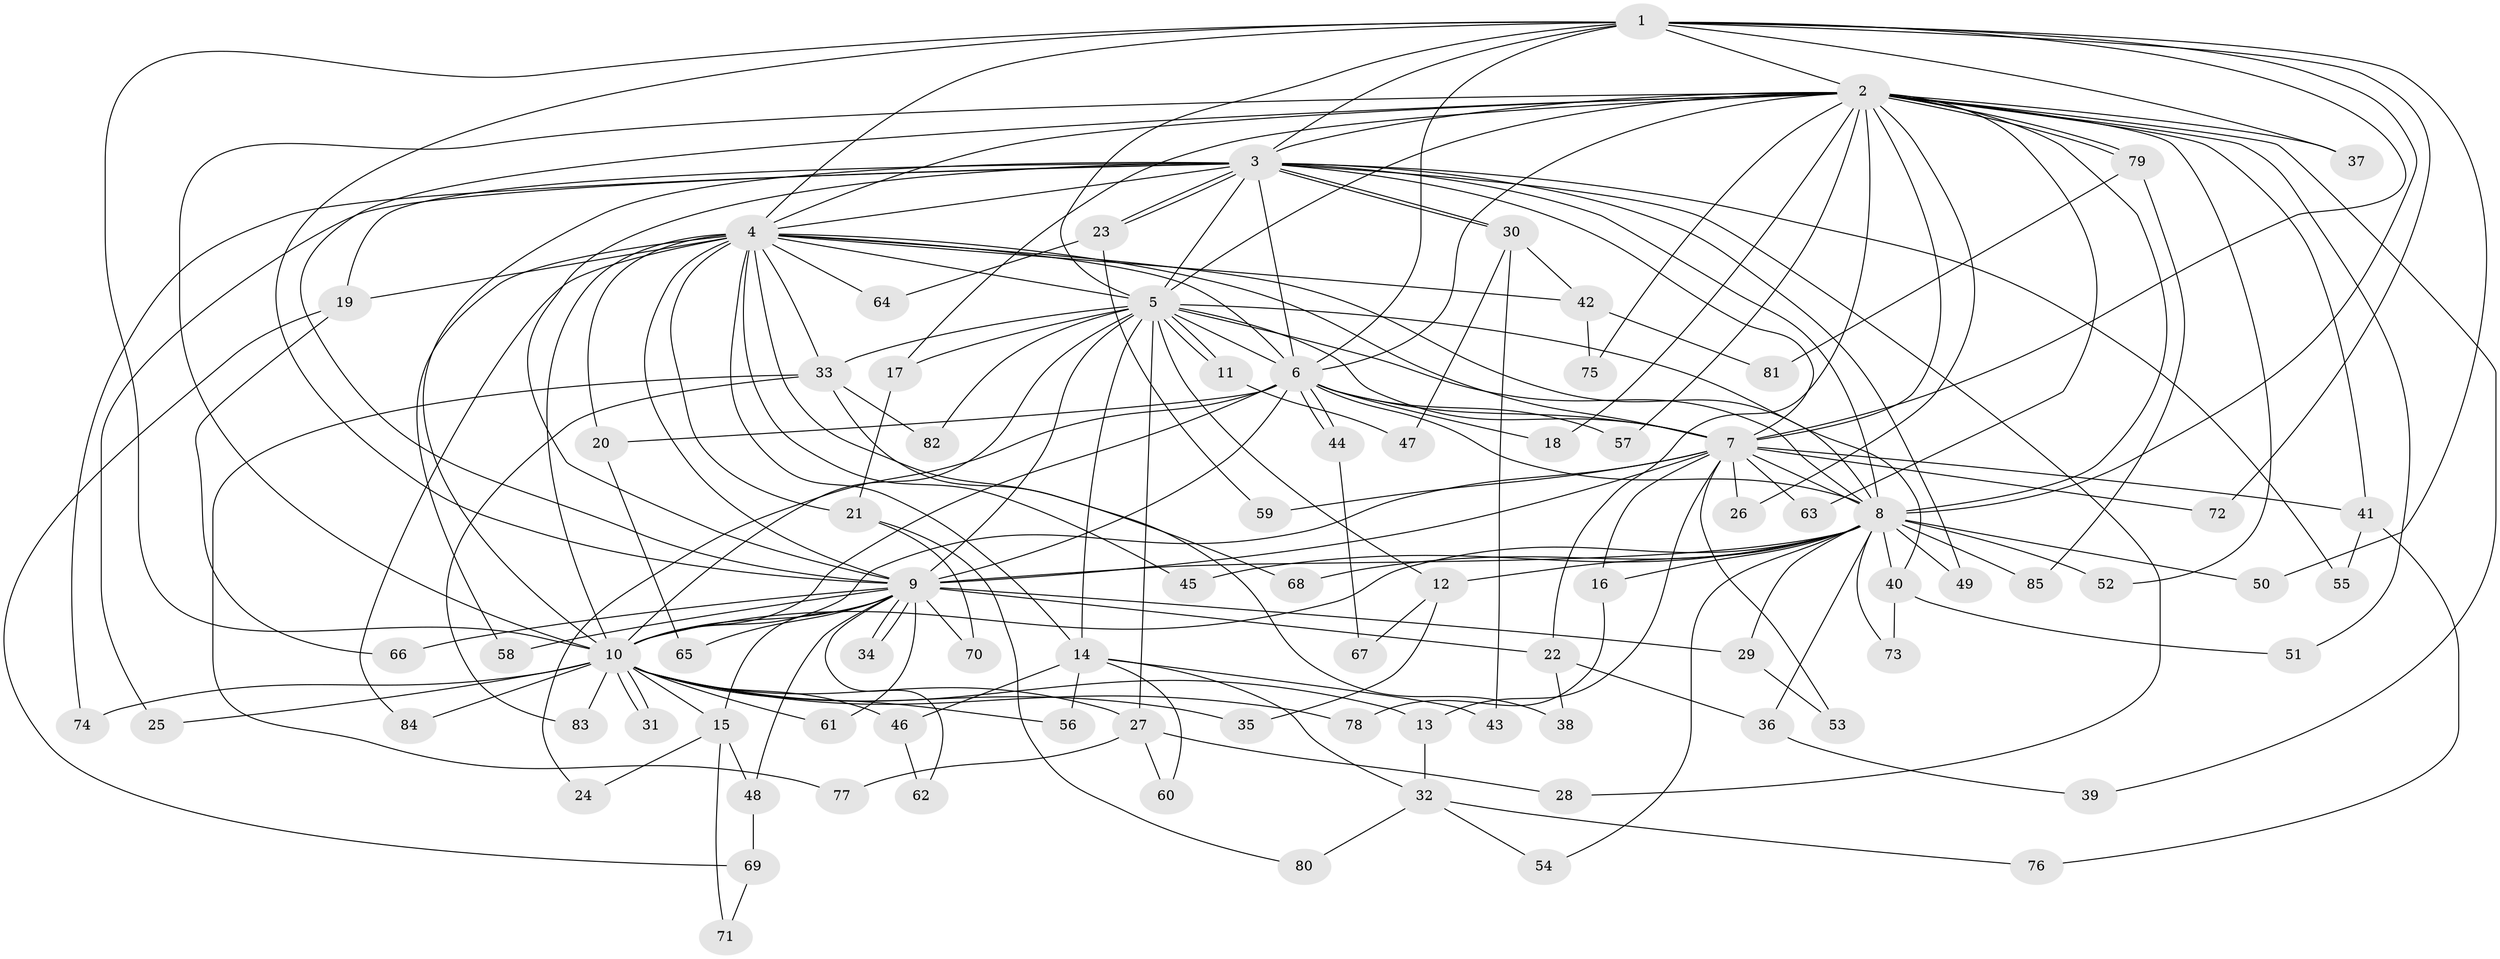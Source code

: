 // Generated by graph-tools (version 1.1) at 2025/01/03/09/25 03:01:34]
// undirected, 85 vertices, 195 edges
graph export_dot {
graph [start="1"]
  node [color=gray90,style=filled];
  1;
  2;
  3;
  4;
  5;
  6;
  7;
  8;
  9;
  10;
  11;
  12;
  13;
  14;
  15;
  16;
  17;
  18;
  19;
  20;
  21;
  22;
  23;
  24;
  25;
  26;
  27;
  28;
  29;
  30;
  31;
  32;
  33;
  34;
  35;
  36;
  37;
  38;
  39;
  40;
  41;
  42;
  43;
  44;
  45;
  46;
  47;
  48;
  49;
  50;
  51;
  52;
  53;
  54;
  55;
  56;
  57;
  58;
  59;
  60;
  61;
  62;
  63;
  64;
  65;
  66;
  67;
  68;
  69;
  70;
  71;
  72;
  73;
  74;
  75;
  76;
  77;
  78;
  79;
  80;
  81;
  82;
  83;
  84;
  85;
  1 -- 2;
  1 -- 3;
  1 -- 4;
  1 -- 5;
  1 -- 6;
  1 -- 7;
  1 -- 8;
  1 -- 9;
  1 -- 10;
  1 -- 37;
  1 -- 50;
  1 -- 72;
  2 -- 3;
  2 -- 4;
  2 -- 5;
  2 -- 6;
  2 -- 7;
  2 -- 8;
  2 -- 9;
  2 -- 10;
  2 -- 17;
  2 -- 18;
  2 -- 22;
  2 -- 26;
  2 -- 37;
  2 -- 39;
  2 -- 41;
  2 -- 51;
  2 -- 52;
  2 -- 57;
  2 -- 63;
  2 -- 75;
  2 -- 79;
  2 -- 79;
  3 -- 4;
  3 -- 5;
  3 -- 6;
  3 -- 7;
  3 -- 8;
  3 -- 9;
  3 -- 10;
  3 -- 19;
  3 -- 23;
  3 -- 23;
  3 -- 25;
  3 -- 28;
  3 -- 30;
  3 -- 30;
  3 -- 49;
  3 -- 55;
  3 -- 74;
  4 -- 5;
  4 -- 6;
  4 -- 7;
  4 -- 8;
  4 -- 9;
  4 -- 10;
  4 -- 14;
  4 -- 19;
  4 -- 20;
  4 -- 21;
  4 -- 33;
  4 -- 42;
  4 -- 45;
  4 -- 58;
  4 -- 64;
  4 -- 68;
  4 -- 84;
  5 -- 6;
  5 -- 7;
  5 -- 8;
  5 -- 9;
  5 -- 10;
  5 -- 11;
  5 -- 11;
  5 -- 12;
  5 -- 14;
  5 -- 17;
  5 -- 27;
  5 -- 33;
  5 -- 40;
  5 -- 82;
  6 -- 7;
  6 -- 8;
  6 -- 9;
  6 -- 10;
  6 -- 18;
  6 -- 20;
  6 -- 24;
  6 -- 44;
  6 -- 44;
  6 -- 57;
  7 -- 8;
  7 -- 9;
  7 -- 10;
  7 -- 13;
  7 -- 16;
  7 -- 26;
  7 -- 41;
  7 -- 53;
  7 -- 59;
  7 -- 63;
  7 -- 72;
  8 -- 9;
  8 -- 10;
  8 -- 12;
  8 -- 16;
  8 -- 29;
  8 -- 36;
  8 -- 40;
  8 -- 45;
  8 -- 49;
  8 -- 50;
  8 -- 52;
  8 -- 54;
  8 -- 68;
  8 -- 73;
  8 -- 85;
  9 -- 10;
  9 -- 15;
  9 -- 22;
  9 -- 29;
  9 -- 34;
  9 -- 34;
  9 -- 48;
  9 -- 58;
  9 -- 61;
  9 -- 62;
  9 -- 65;
  9 -- 66;
  9 -- 70;
  10 -- 13;
  10 -- 15;
  10 -- 25;
  10 -- 27;
  10 -- 31;
  10 -- 31;
  10 -- 35;
  10 -- 46;
  10 -- 56;
  10 -- 61;
  10 -- 74;
  10 -- 78;
  10 -- 83;
  10 -- 84;
  11 -- 47;
  12 -- 35;
  12 -- 67;
  13 -- 32;
  14 -- 32;
  14 -- 43;
  14 -- 46;
  14 -- 56;
  14 -- 60;
  15 -- 24;
  15 -- 48;
  15 -- 71;
  16 -- 78;
  17 -- 21;
  19 -- 66;
  19 -- 69;
  20 -- 65;
  21 -- 70;
  21 -- 80;
  22 -- 36;
  22 -- 38;
  23 -- 59;
  23 -- 64;
  27 -- 28;
  27 -- 60;
  27 -- 77;
  29 -- 53;
  30 -- 42;
  30 -- 43;
  30 -- 47;
  32 -- 54;
  32 -- 76;
  32 -- 80;
  33 -- 38;
  33 -- 77;
  33 -- 82;
  33 -- 83;
  36 -- 39;
  40 -- 51;
  40 -- 73;
  41 -- 55;
  41 -- 76;
  42 -- 75;
  42 -- 81;
  44 -- 67;
  46 -- 62;
  48 -- 69;
  69 -- 71;
  79 -- 81;
  79 -- 85;
}
